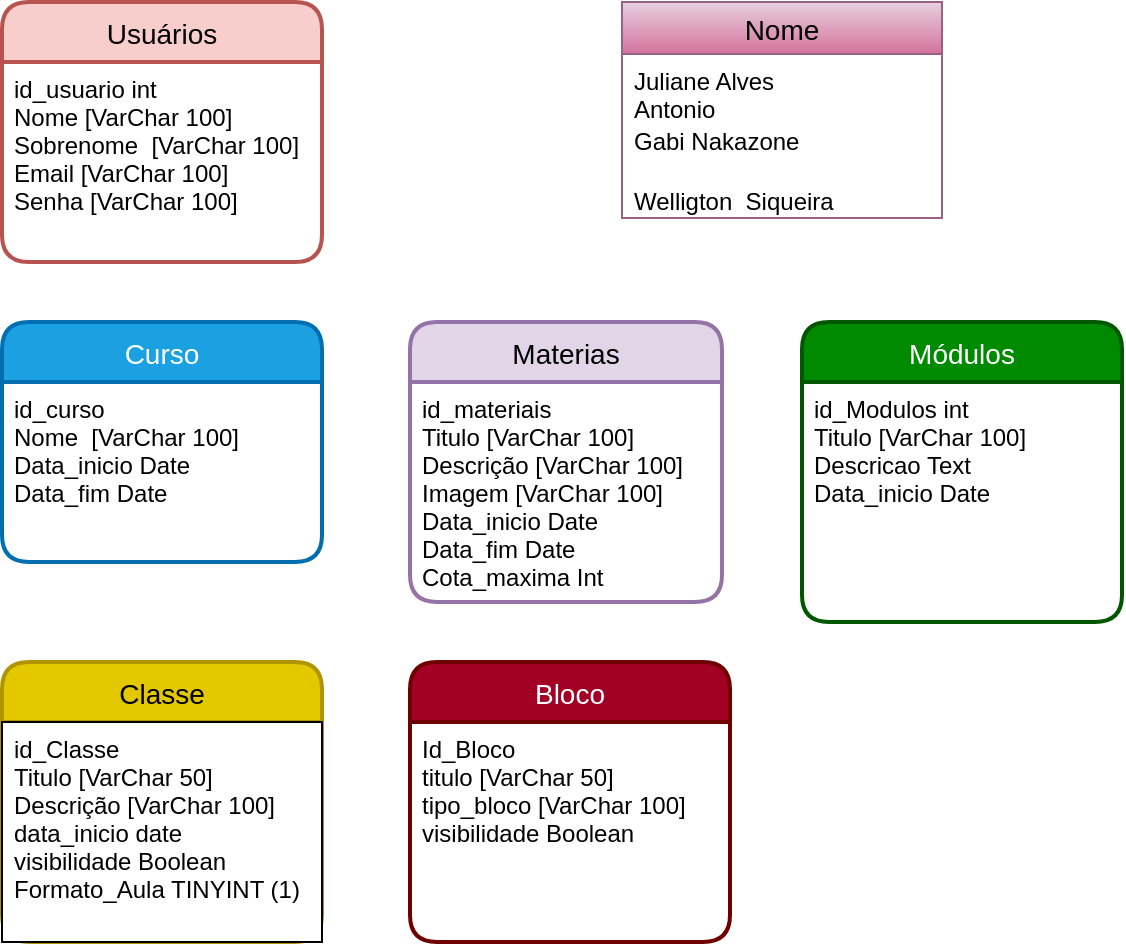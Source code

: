 <mxfile version="14.9.7" type="github">
  <diagram id="vWX3UklXPuYzZ2tSi4hL" name="Page-1">
    <mxGraphModel dx="789" dy="433" grid="1" gridSize="10" guides="1" tooltips="1" connect="1" arrows="1" fold="1" page="1" pageScale="1" pageWidth="827" pageHeight="1169" math="0" shadow="0">
      <root>
        <mxCell id="0" />
        <mxCell id="1" parent="0" />
        <mxCell id="h67VIvUCkX4xgAMdfRhS-6" value="Usuários" style="swimlane;childLayout=stackLayout;horizontal=1;startSize=30;horizontalStack=0;rounded=1;fontSize=14;fontStyle=0;strokeWidth=2;resizeParent=0;resizeLast=1;shadow=0;dashed=0;align=center;fillColor=#f8cecc;strokeColor=#b85450;" parent="1" vertex="1">
          <mxGeometry x="50" y="170" width="160" height="130" as="geometry" />
        </mxCell>
        <mxCell id="h67VIvUCkX4xgAMdfRhS-8" value="id_usuario int&#xa;Nome [VarChar 100]&#xa;Sobrenome  [VarChar 100]&#xa;Email [VarChar 100]&#xa;Senha [VarChar 100]&#xa;" style="align=left;strokeColor=none;fillColor=none;spacingLeft=4;fontSize=12;verticalAlign=top;resizable=0;rotatable=0;part=1;" parent="h67VIvUCkX4xgAMdfRhS-6" vertex="1">
          <mxGeometry y="30" width="160" height="100" as="geometry" />
        </mxCell>
        <mxCell id="h67VIvUCkX4xgAMdfRhS-10" value="Curso" style="swimlane;childLayout=stackLayout;horizontal=1;startSize=30;horizontalStack=0;rounded=1;fontSize=14;fontStyle=0;strokeWidth=2;resizeParent=0;resizeLast=1;shadow=0;dashed=0;align=center;fillColor=#1ba1e2;strokeColor=#006EAF;fontColor=#ffffff;" parent="1" vertex="1">
          <mxGeometry x="50" y="330" width="160" height="120" as="geometry" />
        </mxCell>
        <mxCell id="h67VIvUCkX4xgAMdfRhS-11" value="id_curso&#xa;Nome  [VarChar 100]&#xa;Data_inicio Date&#xa;Data_fim Date" style="align=left;strokeColor=none;fillColor=none;spacingLeft=4;fontSize=12;verticalAlign=top;resizable=0;rotatable=0;part=1;" parent="h67VIvUCkX4xgAMdfRhS-10" vertex="1">
          <mxGeometry y="30" width="160" height="90" as="geometry" />
        </mxCell>
        <mxCell id="h67VIvUCkX4xgAMdfRhS-13" value="Materias" style="swimlane;childLayout=stackLayout;horizontal=1;startSize=30;horizontalStack=0;rounded=1;fontSize=14;fontStyle=0;strokeWidth=2;resizeParent=0;resizeLast=1;shadow=0;dashed=0;align=center;fillColor=#e1d5e7;strokeColor=#9673a6;" parent="1" vertex="1">
          <mxGeometry x="254" y="330" width="156" height="140" as="geometry" />
        </mxCell>
        <mxCell id="h67VIvUCkX4xgAMdfRhS-14" value="id_materiais&#xa;Titulo [VarChar 100]&#xa;Descrição [VarChar 100]&#xa;Imagem [VarChar 100]&#xa;Data_inicio Date&#xa;Data_fim Date&#xa;Cota_maxima Int&#xa;&#xa; " style="align=left;strokeColor=none;fillColor=none;spacingLeft=4;fontSize=12;verticalAlign=top;resizable=0;rotatable=0;part=1;" parent="h67VIvUCkX4xgAMdfRhS-13" vertex="1">
          <mxGeometry y="30" width="156" height="110" as="geometry" />
        </mxCell>
        <mxCell id="h67VIvUCkX4xgAMdfRhS-15" value="Módulos" style="swimlane;childLayout=stackLayout;horizontal=1;startSize=30;horizontalStack=0;rounded=1;fontSize=14;fontStyle=0;strokeWidth=2;resizeParent=0;resizeLast=1;shadow=0;dashed=0;align=center;fillColor=#008a00;strokeColor=#005700;fontColor=#ffffff;" parent="1" vertex="1">
          <mxGeometry x="450" y="330" width="160" height="150" as="geometry" />
        </mxCell>
        <mxCell id="h67VIvUCkX4xgAMdfRhS-16" value="id_Modulos int&#xa;Titulo [VarChar 100]&#xa;Descricao Text&#xa;Data_inicio Date" style="align=left;strokeColor=none;fillColor=none;spacingLeft=4;fontSize=12;verticalAlign=top;resizable=0;rotatable=0;part=1;" parent="h67VIvUCkX4xgAMdfRhS-15" vertex="1">
          <mxGeometry y="30" width="160" height="120" as="geometry" />
        </mxCell>
        <mxCell id="h67VIvUCkX4xgAMdfRhS-25" value="Nome" style="swimlane;fontStyle=0;childLayout=stackLayout;horizontal=1;startSize=26;horizontalStack=0;resizeParent=1;resizeParentMax=0;resizeLast=0;collapsible=1;marginBottom=0;align=center;fontSize=14;fillColor=#e6d0de;gradientColor=#d5739d;strokeColor=#996185;" parent="1" vertex="1">
          <mxGeometry x="360" y="170" width="160" height="108" as="geometry" />
        </mxCell>
        <mxCell id="h67VIvUCkX4xgAMdfRhS-26" value="Juliane Alves&#xa;Antonio " style="text;strokeColor=none;fillColor=none;spacingLeft=4;spacingRight=4;overflow=hidden;rotatable=0;points=[[0,0.5],[1,0.5]];portConstraint=eastwest;fontSize=12;" parent="h67VIvUCkX4xgAMdfRhS-25" vertex="1">
          <mxGeometry y="26" width="160" height="30" as="geometry" />
        </mxCell>
        <mxCell id="h67VIvUCkX4xgAMdfRhS-27" value="Gabi Nakazone&#xa;" style="text;strokeColor=none;fillColor=none;spacingLeft=4;spacingRight=4;overflow=hidden;rotatable=0;points=[[0,0.5],[1,0.5]];portConstraint=eastwest;fontSize=12;" parent="h67VIvUCkX4xgAMdfRhS-25" vertex="1">
          <mxGeometry y="56" width="160" height="30" as="geometry" />
        </mxCell>
        <mxCell id="h67VIvUCkX4xgAMdfRhS-28" value="Welligton  Siqueira" style="text;strokeColor=none;fillColor=none;spacingLeft=4;spacingRight=4;overflow=hidden;rotatable=0;points=[[0,0.5],[1,0.5]];portConstraint=eastwest;fontSize=12;" parent="h67VIvUCkX4xgAMdfRhS-25" vertex="1">
          <mxGeometry y="86" width="160" height="22" as="geometry" />
        </mxCell>
        <mxCell id="h67VIvUCkX4xgAMdfRhS-35" value="Classe" style="swimlane;childLayout=stackLayout;horizontal=1;startSize=30;horizontalStack=0;rounded=1;fontSize=14;fontStyle=0;strokeWidth=2;resizeParent=0;resizeLast=1;shadow=0;dashed=0;align=center;fillColor=#e3c800;strokeColor=#B09500;fontColor=#000000;" parent="1" vertex="1">
          <mxGeometry x="50" y="500" width="160" height="140" as="geometry" />
        </mxCell>
        <mxCell id="h67VIvUCkX4xgAMdfRhS-36" value="id_Classe&#xa;Titulo [VarChar 50]&#xa;Descrição [VarChar 100]&#xa;data_inicio date&#xa;visibilidade Boolean&#xa;Formato_Aula TINYINT (1)&#xa; " style="align=left;spacingLeft=4;fontSize=12;verticalAlign=top;resizable=0;rotatable=0;part=1;" parent="h67VIvUCkX4xgAMdfRhS-35" vertex="1">
          <mxGeometry y="30" width="160" height="110" as="geometry" />
        </mxCell>
        <mxCell id="h67VIvUCkX4xgAMdfRhS-38" value="Bloco" style="swimlane;childLayout=stackLayout;horizontal=1;startSize=30;horizontalStack=0;rounded=1;fontSize=14;fontStyle=0;strokeWidth=2;resizeParent=0;resizeLast=1;shadow=0;dashed=0;align=center;fillColor=#a20025;strokeColor=#6F0000;fontColor=#ffffff;" parent="1" vertex="1">
          <mxGeometry x="254" y="500" width="160" height="140" as="geometry" />
        </mxCell>
        <mxCell id="h67VIvUCkX4xgAMdfRhS-39" value="Id_Bloco&#xa;titulo [VarChar 50]&#xa;tipo_bloco [VarChar 100]&#xa;visibilidade Boolean" style="align=left;strokeColor=none;fillColor=none;spacingLeft=4;fontSize=12;verticalAlign=top;resizable=0;rotatable=0;part=1;" parent="h67VIvUCkX4xgAMdfRhS-38" vertex="1">
          <mxGeometry y="30" width="160" height="110" as="geometry" />
        </mxCell>
      </root>
    </mxGraphModel>
  </diagram>
</mxfile>
